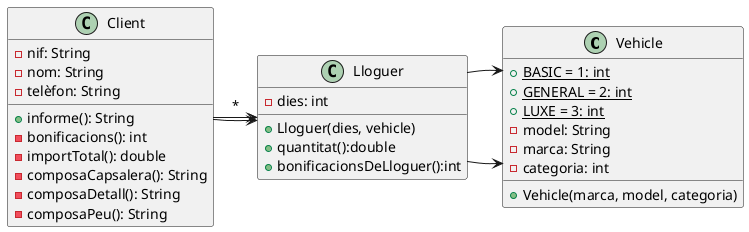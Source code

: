 @startuml
class Vehicle {
    + {static} BASIC = 1: int
    + {static} GENERAL = 2: int
    + {static} LUXE = 3: int
    - model: String
    - marca: String
    - categoria: int
    + Vehicle(marca, model, categoria)
}

class Lloguer {
    - dies: int
    + Lloguer(dies, vehicle)
    + quantitat():double
    + bonificacionsDeLloguer():int
}

class Client {
    - nif: String
    - nom: String
    - telèfon: String
    + informe(): String
    - bonificacions(): int
    - importTotal(): double
    - composaCapsalera(): String
    - composaDetall(): String
    - composaPeu(): String

}

Vehicle <-left- Lloguer
Lloguer <-left- Client: *

Vehicle <-left- Lloguer
Lloguer <-left- Client
@enduml
